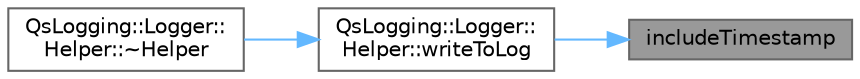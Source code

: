 digraph "includeTimestamp"
{
 // LATEX_PDF_SIZE
  bgcolor="transparent";
  edge [fontname=Helvetica,fontsize=10,labelfontname=Helvetica,labelfontsize=10];
  node [fontname=Helvetica,fontsize=10,shape=box,height=0.2,width=0.4];
  rankdir="RL";
  Node1 [id="Node000001",label="includeTimestamp",height=0.2,width=0.4,color="gray40", fillcolor="grey60", style="filled", fontcolor="black",tooltip="Default value is true."];
  Node1 -> Node2 [id="edge1_Node000001_Node000002",dir="back",color="steelblue1",style="solid",tooltip=" "];
  Node2 [id="Node000002",label="QsLogging::Logger::\lHelper::writeToLog",height=0.2,width=0.4,color="grey40", fillcolor="white", style="filled",URL="$class_qs_logging_1_1_logger_1_1_helper.html#a7dab77e1476c4c6a5c9a4b0c029c1a9d",tooltip="creates the complete log message and passes it to the logger"];
  Node2 -> Node3 [id="edge2_Node000002_Node000003",dir="back",color="steelblue1",style="solid",tooltip=" "];
  Node3 [id="Node000003",label="QsLogging::Logger::\lHelper::~Helper",height=0.2,width=0.4,color="grey40", fillcolor="white", style="filled",URL="$class_qs_logging_1_1_logger_1_1_helper.html#ad4f97cec0bbbb2980d0df1b0c11af998",tooltip=" "];
}
